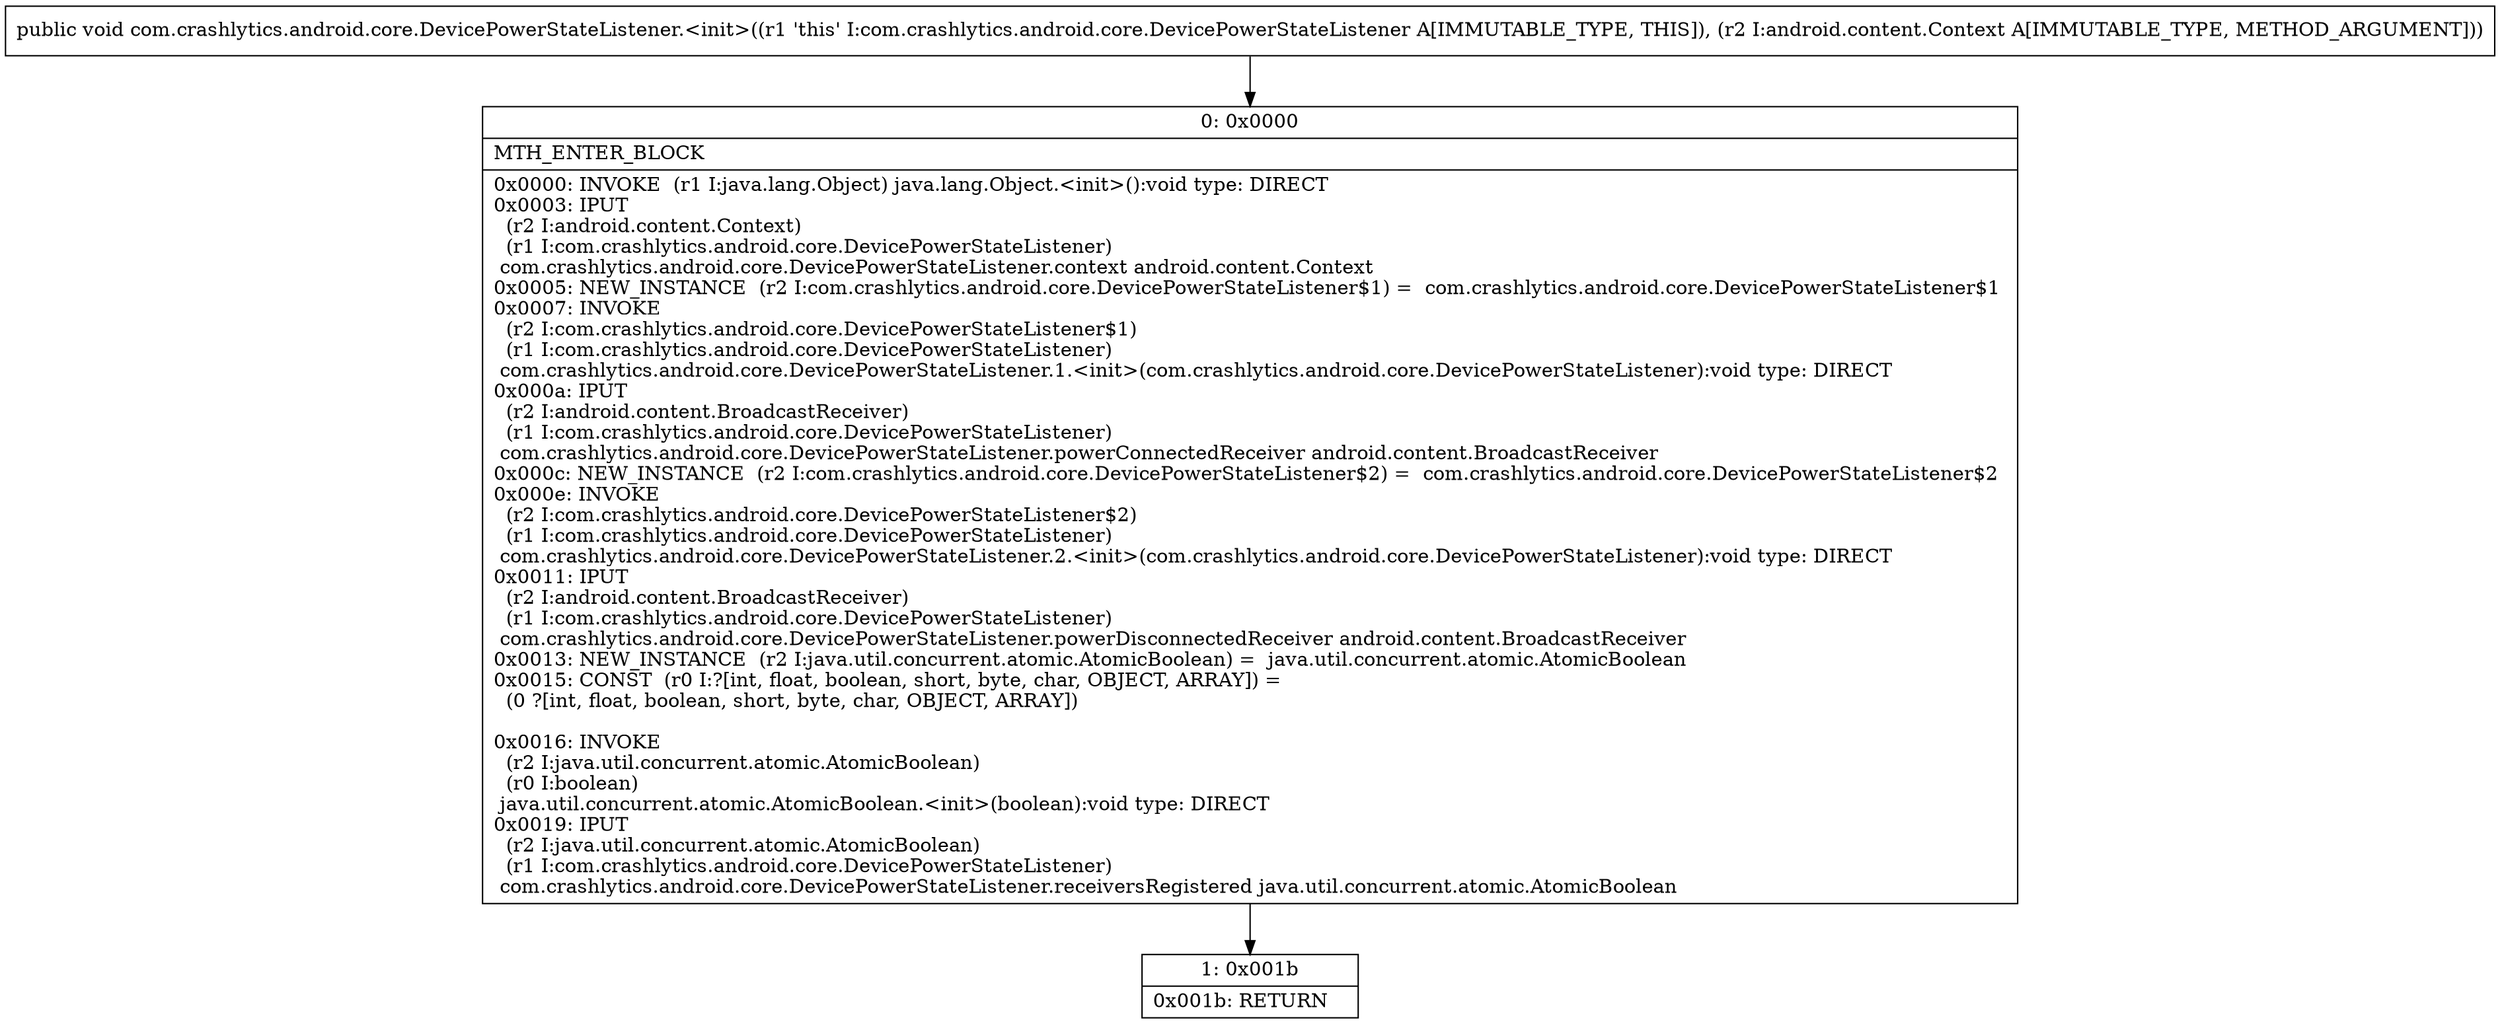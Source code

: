 digraph "CFG forcom.crashlytics.android.core.DevicePowerStateListener.\<init\>(Landroid\/content\/Context;)V" {
Node_0 [shape=record,label="{0\:\ 0x0000|MTH_ENTER_BLOCK\l|0x0000: INVOKE  (r1 I:java.lang.Object) java.lang.Object.\<init\>():void type: DIRECT \l0x0003: IPUT  \l  (r2 I:android.content.Context)\l  (r1 I:com.crashlytics.android.core.DevicePowerStateListener)\l com.crashlytics.android.core.DevicePowerStateListener.context android.content.Context \l0x0005: NEW_INSTANCE  (r2 I:com.crashlytics.android.core.DevicePowerStateListener$1) =  com.crashlytics.android.core.DevicePowerStateListener$1 \l0x0007: INVOKE  \l  (r2 I:com.crashlytics.android.core.DevicePowerStateListener$1)\l  (r1 I:com.crashlytics.android.core.DevicePowerStateListener)\l com.crashlytics.android.core.DevicePowerStateListener.1.\<init\>(com.crashlytics.android.core.DevicePowerStateListener):void type: DIRECT \l0x000a: IPUT  \l  (r2 I:android.content.BroadcastReceiver)\l  (r1 I:com.crashlytics.android.core.DevicePowerStateListener)\l com.crashlytics.android.core.DevicePowerStateListener.powerConnectedReceiver android.content.BroadcastReceiver \l0x000c: NEW_INSTANCE  (r2 I:com.crashlytics.android.core.DevicePowerStateListener$2) =  com.crashlytics.android.core.DevicePowerStateListener$2 \l0x000e: INVOKE  \l  (r2 I:com.crashlytics.android.core.DevicePowerStateListener$2)\l  (r1 I:com.crashlytics.android.core.DevicePowerStateListener)\l com.crashlytics.android.core.DevicePowerStateListener.2.\<init\>(com.crashlytics.android.core.DevicePowerStateListener):void type: DIRECT \l0x0011: IPUT  \l  (r2 I:android.content.BroadcastReceiver)\l  (r1 I:com.crashlytics.android.core.DevicePowerStateListener)\l com.crashlytics.android.core.DevicePowerStateListener.powerDisconnectedReceiver android.content.BroadcastReceiver \l0x0013: NEW_INSTANCE  (r2 I:java.util.concurrent.atomic.AtomicBoolean) =  java.util.concurrent.atomic.AtomicBoolean \l0x0015: CONST  (r0 I:?[int, float, boolean, short, byte, char, OBJECT, ARRAY]) = \l  (0 ?[int, float, boolean, short, byte, char, OBJECT, ARRAY])\l \l0x0016: INVOKE  \l  (r2 I:java.util.concurrent.atomic.AtomicBoolean)\l  (r0 I:boolean)\l java.util.concurrent.atomic.AtomicBoolean.\<init\>(boolean):void type: DIRECT \l0x0019: IPUT  \l  (r2 I:java.util.concurrent.atomic.AtomicBoolean)\l  (r1 I:com.crashlytics.android.core.DevicePowerStateListener)\l com.crashlytics.android.core.DevicePowerStateListener.receiversRegistered java.util.concurrent.atomic.AtomicBoolean \l}"];
Node_1 [shape=record,label="{1\:\ 0x001b|0x001b: RETURN   \l}"];
MethodNode[shape=record,label="{public void com.crashlytics.android.core.DevicePowerStateListener.\<init\>((r1 'this' I:com.crashlytics.android.core.DevicePowerStateListener A[IMMUTABLE_TYPE, THIS]), (r2 I:android.content.Context A[IMMUTABLE_TYPE, METHOD_ARGUMENT])) }"];
MethodNode -> Node_0;
Node_0 -> Node_1;
}

